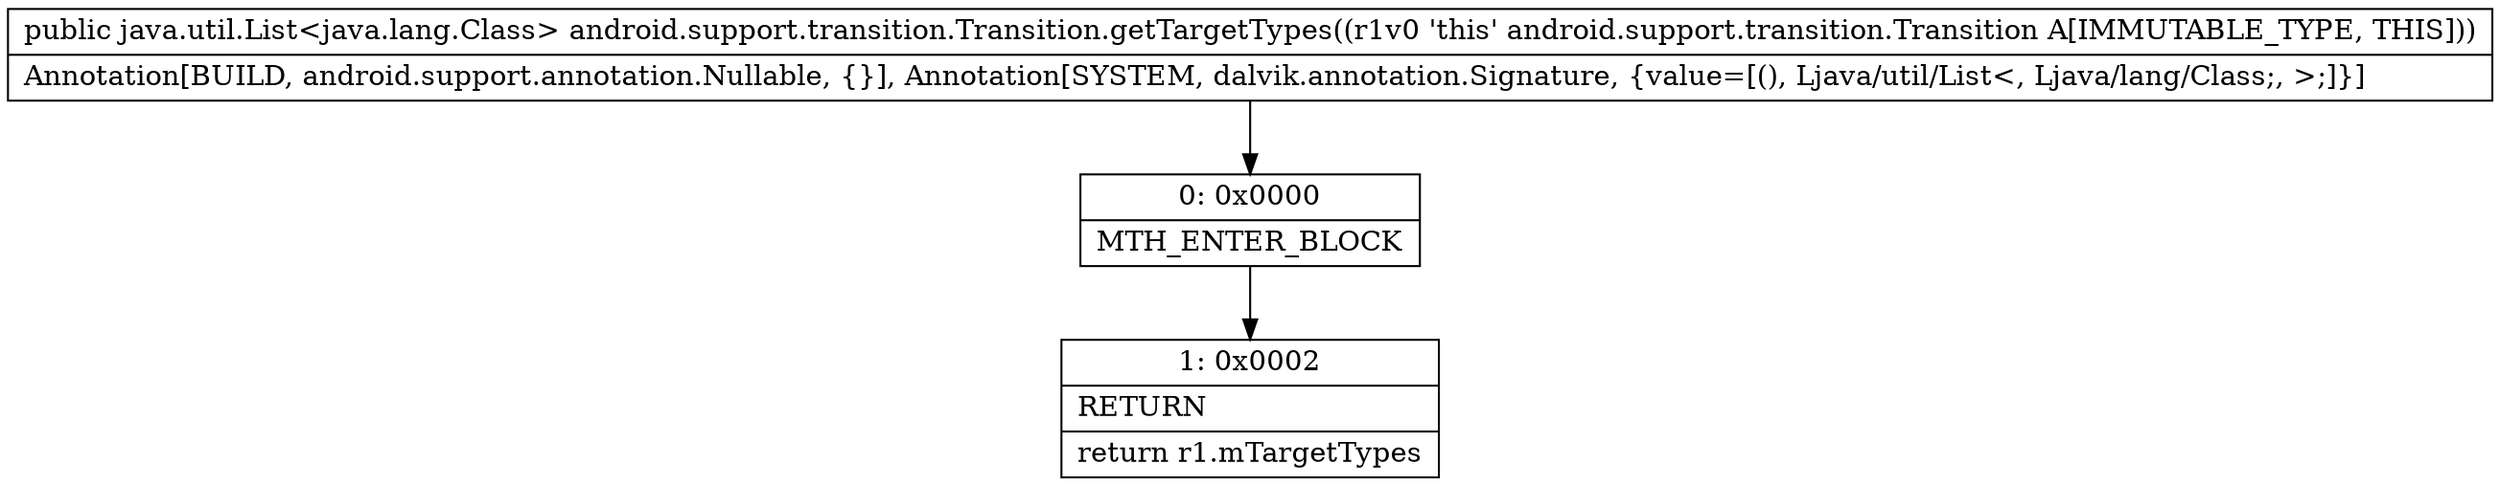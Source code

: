 digraph "CFG forandroid.support.transition.Transition.getTargetTypes()Ljava\/util\/List;" {
Node_0 [shape=record,label="{0\:\ 0x0000|MTH_ENTER_BLOCK\l}"];
Node_1 [shape=record,label="{1\:\ 0x0002|RETURN\l|return r1.mTargetTypes\l}"];
MethodNode[shape=record,label="{public java.util.List\<java.lang.Class\> android.support.transition.Transition.getTargetTypes((r1v0 'this' android.support.transition.Transition A[IMMUTABLE_TYPE, THIS]))  | Annotation[BUILD, android.support.annotation.Nullable, \{\}], Annotation[SYSTEM, dalvik.annotation.Signature, \{value=[(), Ljava\/util\/List\<, Ljava\/lang\/Class;, \>;]\}]\l}"];
MethodNode -> Node_0;
Node_0 -> Node_1;
}

